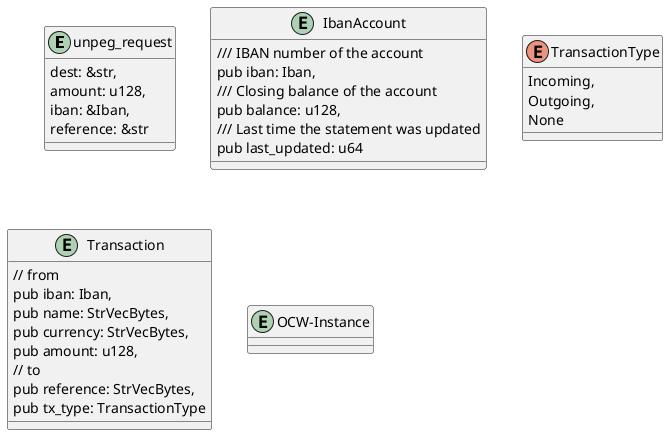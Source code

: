 @startuml data


entity  unpeg_request { 
    	dest: &str, 
	amount: u128, 
	iban: &Iban,
	reference: &str
}

entity  IbanAccount {
	/// IBAN number of the account
	pub iban: Iban,
	/// Closing balance of the account
	pub balance: u128,
	/// Last time the statement was updated
	pub last_updated: u64
}

enum TransactionType {
	Incoming,
	Outgoing,
	None
}

entity Transaction {
	// from
	pub iban: Iban,
	pub name: StrVecBytes,
	pub currency: StrVecBytes,
	pub amount: u128,
	// to
	pub reference: StrVecBytes,
	pub tx_type: TransactionType
}

entity OCW-Instance {
    
}
@enduml

